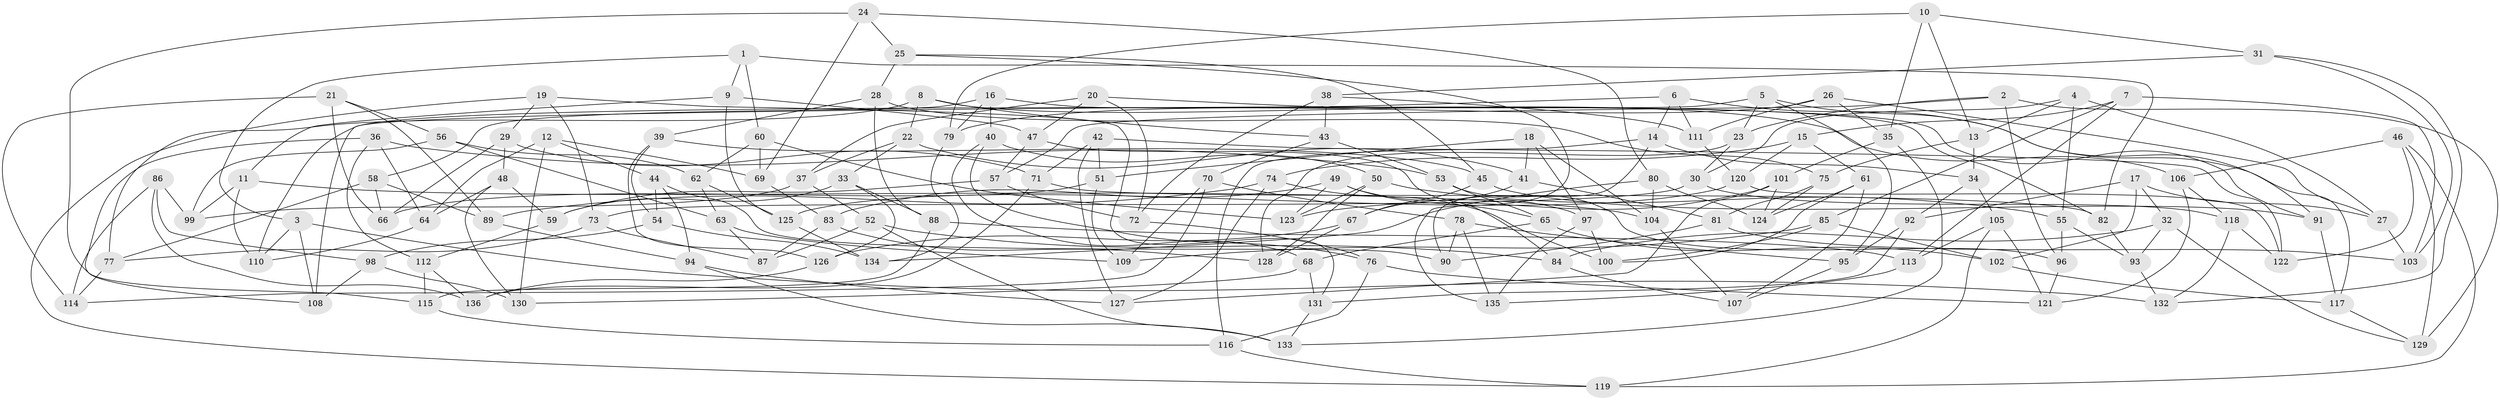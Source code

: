 // Generated by graph-tools (version 1.1) at 2025/27/03/09/25 03:27:01]
// undirected, 136 vertices, 272 edges
graph export_dot {
graph [start="1"]
  node [color=gray90,style=filled];
  1;
  2;
  3;
  4;
  5;
  6;
  7;
  8;
  9;
  10;
  11;
  12;
  13;
  14;
  15;
  16;
  17;
  18;
  19;
  20;
  21;
  22;
  23;
  24;
  25;
  26;
  27;
  28;
  29;
  30;
  31;
  32;
  33;
  34;
  35;
  36;
  37;
  38;
  39;
  40;
  41;
  42;
  43;
  44;
  45;
  46;
  47;
  48;
  49;
  50;
  51;
  52;
  53;
  54;
  55;
  56;
  57;
  58;
  59;
  60;
  61;
  62;
  63;
  64;
  65;
  66;
  67;
  68;
  69;
  70;
  71;
  72;
  73;
  74;
  75;
  76;
  77;
  78;
  79;
  80;
  81;
  82;
  83;
  84;
  85;
  86;
  87;
  88;
  89;
  90;
  91;
  92;
  93;
  94;
  95;
  96;
  97;
  98;
  99;
  100;
  101;
  102;
  103;
  104;
  105;
  106;
  107;
  108;
  109;
  110;
  111;
  112;
  113;
  114;
  115;
  116;
  117;
  118;
  119;
  120;
  121;
  122;
  123;
  124;
  125;
  126;
  127;
  128;
  129;
  130;
  131;
  132;
  133;
  134;
  135;
  136;
  1 -- 9;
  1 -- 82;
  1 -- 3;
  1 -- 60;
  2 -- 96;
  2 -- 129;
  2 -- 23;
  2 -- 57;
  3 -- 110;
  3 -- 108;
  3 -- 132;
  4 -- 27;
  4 -- 30;
  4 -- 55;
  4 -- 13;
  5 -- 91;
  5 -- 110;
  5 -- 95;
  5 -- 23;
  6 -- 111;
  6 -- 108;
  6 -- 14;
  6 -- 117;
  7 -- 85;
  7 -- 113;
  7 -- 103;
  7 -- 15;
  8 -- 43;
  8 -- 106;
  8 -- 22;
  8 -- 77;
  9 -- 125;
  9 -- 47;
  9 -- 11;
  10 -- 35;
  10 -- 31;
  10 -- 13;
  10 -- 79;
  11 -- 110;
  11 -- 104;
  11 -- 99;
  12 -- 130;
  12 -- 44;
  12 -- 69;
  12 -- 64;
  13 -- 34;
  13 -- 75;
  14 -- 116;
  14 -- 90;
  14 -- 34;
  15 -- 74;
  15 -- 120;
  15 -- 61;
  16 -- 82;
  16 -- 79;
  16 -- 58;
  16 -- 40;
  17 -- 92;
  17 -- 102;
  17 -- 27;
  17 -- 32;
  18 -- 104;
  18 -- 97;
  18 -- 41;
  18 -- 51;
  19 -- 119;
  19 -- 29;
  19 -- 131;
  19 -- 73;
  20 -- 47;
  20 -- 91;
  20 -- 37;
  20 -- 72;
  21 -- 89;
  21 -- 66;
  21 -- 56;
  21 -- 114;
  22 -- 41;
  22 -- 37;
  22 -- 33;
  23 -- 30;
  23 -- 128;
  24 -- 69;
  24 -- 80;
  24 -- 25;
  24 -- 115;
  25 -- 28;
  25 -- 135;
  25 -- 45;
  26 -- 35;
  26 -- 111;
  26 -- 27;
  26 -- 79;
  27 -- 103;
  28 -- 39;
  28 -- 75;
  28 -- 88;
  29 -- 48;
  29 -- 66;
  29 -- 71;
  30 -- 118;
  30 -- 73;
  31 -- 38;
  31 -- 132;
  31 -- 103;
  32 -- 129;
  32 -- 93;
  32 -- 84;
  33 -- 59;
  33 -- 88;
  33 -- 126;
  34 -- 92;
  34 -- 105;
  35 -- 101;
  35 -- 133;
  36 -- 53;
  36 -- 64;
  36 -- 108;
  36 -- 112;
  37 -- 99;
  37 -- 52;
  38 -- 72;
  38 -- 111;
  38 -- 43;
  39 -- 126;
  39 -- 45;
  39 -- 54;
  40 -- 76;
  40 -- 50;
  40 -- 68;
  41 -- 67;
  41 -- 81;
  42 -- 127;
  42 -- 122;
  42 -- 51;
  42 -- 71;
  43 -- 53;
  43 -- 70;
  44 -- 94;
  44 -- 90;
  44 -- 54;
  45 -- 67;
  45 -- 91;
  46 -- 122;
  46 -- 119;
  46 -- 129;
  46 -- 106;
  47 -- 57;
  47 -- 84;
  48 -- 59;
  48 -- 64;
  48 -- 130;
  49 -- 97;
  49 -- 65;
  49 -- 83;
  49 -- 123;
  50 -- 128;
  50 -- 123;
  50 -- 55;
  51 -- 66;
  51 -- 109;
  52 -- 87;
  52 -- 84;
  52 -- 133;
  53 -- 65;
  53 -- 96;
  54 -- 134;
  54 -- 98;
  55 -- 96;
  55 -- 93;
  56 -- 62;
  56 -- 99;
  56 -- 63;
  57 -- 59;
  57 -- 72;
  58 -- 89;
  58 -- 77;
  58 -- 66;
  59 -- 112;
  60 -- 69;
  60 -- 123;
  60 -- 62;
  61 -- 124;
  61 -- 107;
  61 -- 100;
  62 -- 125;
  62 -- 63;
  63 -- 87;
  63 -- 109;
  64 -- 110;
  65 -- 102;
  65 -- 68;
  67 -- 126;
  67 -- 128;
  68 -- 131;
  68 -- 130;
  69 -- 83;
  70 -- 78;
  70 -- 114;
  70 -- 109;
  71 -- 136;
  71 -- 82;
  72 -- 76;
  73 -- 87;
  73 -- 77;
  74 -- 127;
  74 -- 89;
  74 -- 100;
  75 -- 124;
  75 -- 81;
  76 -- 121;
  76 -- 116;
  77 -- 114;
  78 -- 135;
  78 -- 95;
  78 -- 90;
  79 -- 134;
  80 -- 104;
  80 -- 124;
  80 -- 134;
  81 -- 90;
  81 -- 103;
  82 -- 93;
  83 -- 87;
  83 -- 128;
  84 -- 107;
  85 -- 100;
  85 -- 109;
  85 -- 102;
  86 -- 136;
  86 -- 98;
  86 -- 99;
  86 -- 114;
  88 -- 113;
  88 -- 115;
  89 -- 94;
  91 -- 117;
  92 -- 131;
  92 -- 95;
  93 -- 132;
  94 -- 127;
  94 -- 133;
  95 -- 107;
  96 -- 121;
  97 -- 135;
  97 -- 100;
  98 -- 130;
  98 -- 108;
  101 -- 124;
  101 -- 127;
  101 -- 123;
  102 -- 117;
  104 -- 107;
  105 -- 119;
  105 -- 113;
  105 -- 121;
  106 -- 121;
  106 -- 118;
  111 -- 120;
  112 -- 115;
  112 -- 136;
  113 -- 135;
  115 -- 116;
  116 -- 119;
  117 -- 129;
  118 -- 122;
  118 -- 132;
  120 -- 125;
  120 -- 122;
  125 -- 134;
  126 -- 136;
  131 -- 133;
}
